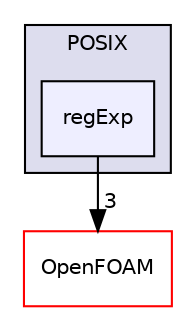 digraph "src/OSspecific/POSIX/regExp" {
  bgcolor=transparent;
  compound=true
  node [ fontsize="10", fontname="Helvetica"];
  edge [ labelfontsize="10", labelfontname="Helvetica"];
  subgraph clusterdir_94c34cce8591e074e6ace6f8df04d41e {
    graph [ bgcolor="#ddddee", pencolor="black", label="POSIX" fontname="Helvetica", fontsize="10", URL="dir_94c34cce8591e074e6ace6f8df04d41e.html"]
  dir_17ead9c319d6f78091cc52ed9a49e521 [shape=box, label="regExp", style="filled", fillcolor="#eeeeff", pencolor="black", URL="dir_17ead9c319d6f78091cc52ed9a49e521.html"];
  }
  dir_c5473ff19b20e6ec4dfe5c310b3778a8 [shape=box label="OpenFOAM" color="red" URL="dir_c5473ff19b20e6ec4dfe5c310b3778a8.html"];
  dir_17ead9c319d6f78091cc52ed9a49e521->dir_c5473ff19b20e6ec4dfe5c310b3778a8 [headlabel="3", labeldistance=1.5 headhref="dir_002952_002151.html"];
}
